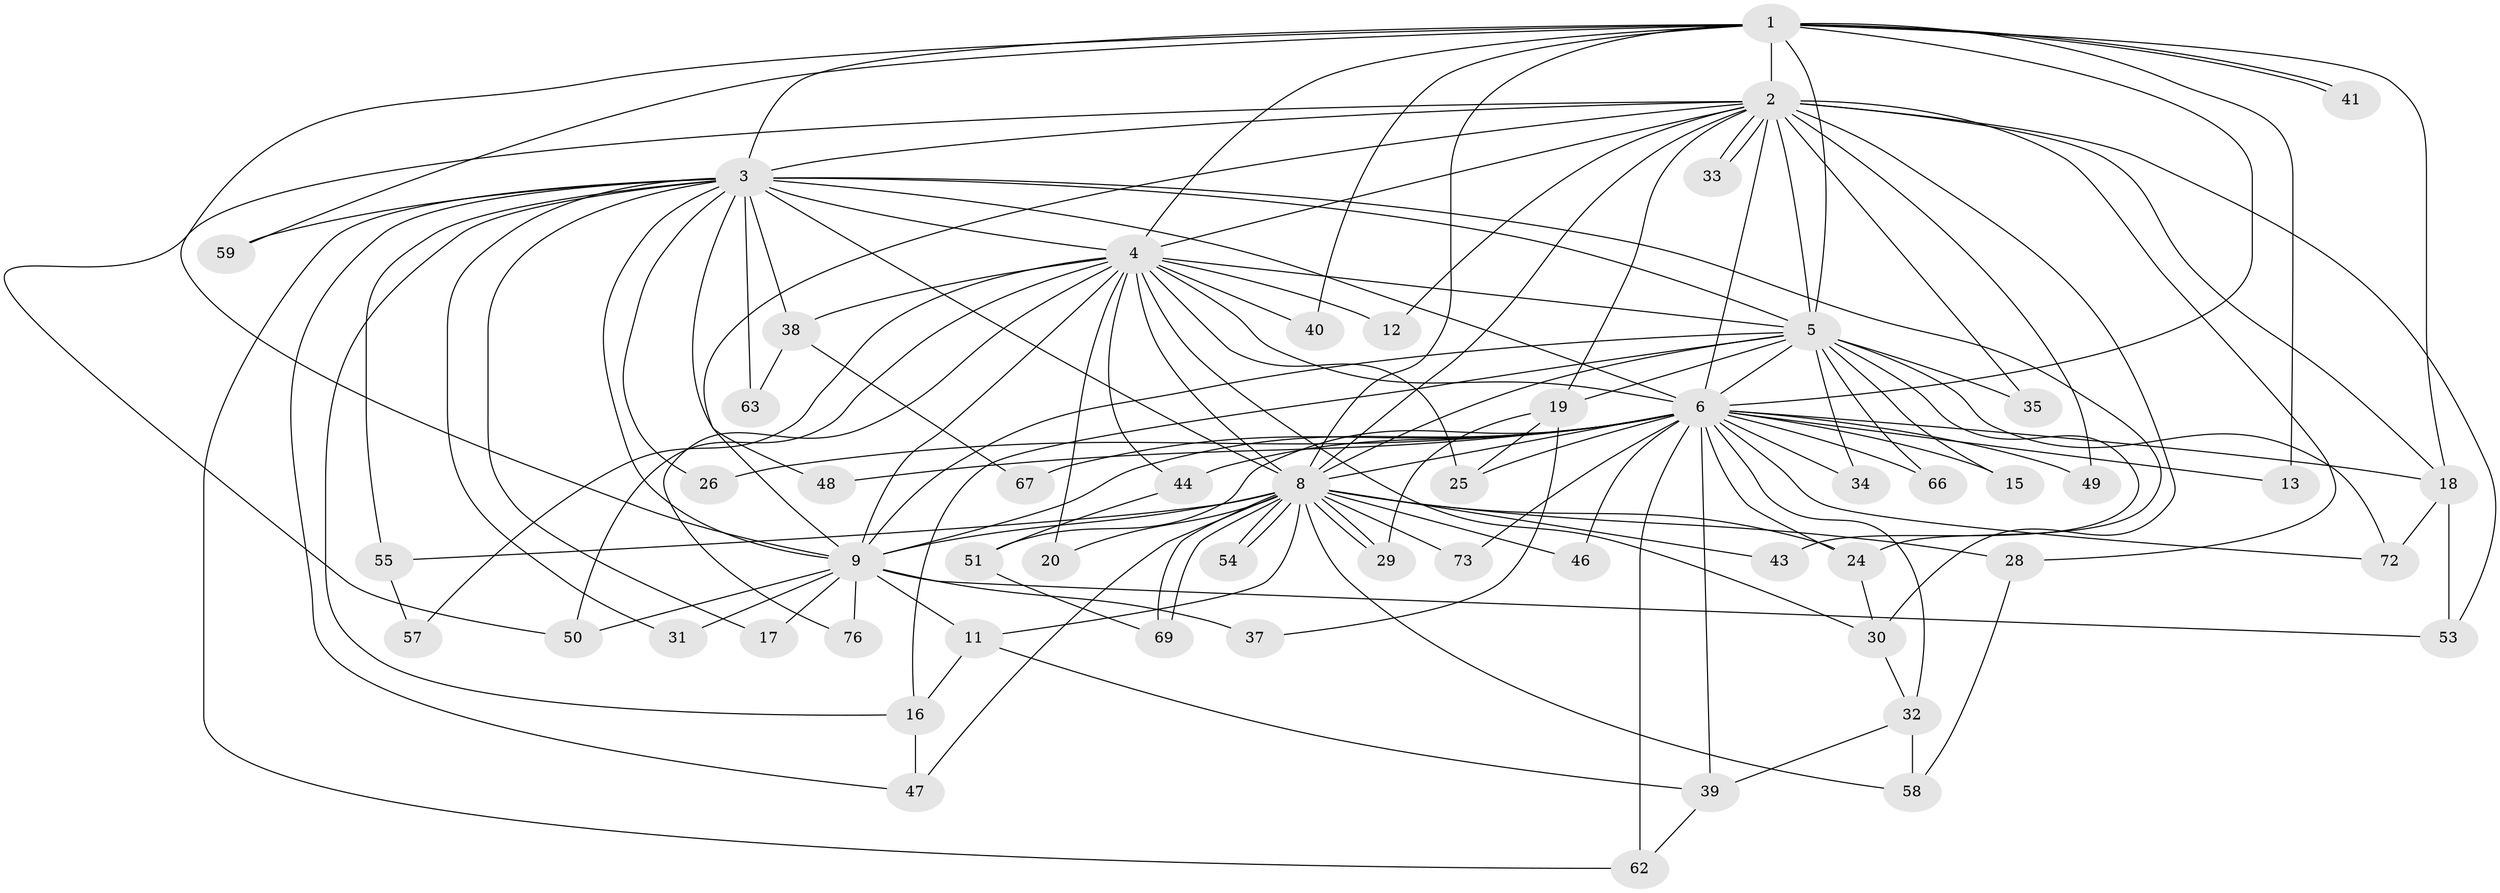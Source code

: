 // original degree distribution, {17: 0.024390243902439025, 22: 0.036585365853658534, 19: 0.024390243902439025, 11: 0.012195121951219513, 26: 0.012195121951219513, 18: 0.012195121951219513, 3: 0.1951219512195122, 2: 0.5487804878048781, 4: 0.0975609756097561, 5: 0.036585365853658534}
// Generated by graph-tools (version 1.1) at 2025/41/03/06/25 10:41:38]
// undirected, 55 vertices, 136 edges
graph export_dot {
graph [start="1"]
  node [color=gray90,style=filled];
  1 [super="+68"];
  2 [super="+64"];
  3 [super="+75"];
  4 [super="+42"];
  5 [super="+7"];
  6 [super="+10"];
  8 [super="+23"];
  9 [super="+52"];
  11 [super="+14"];
  12;
  13 [super="+21"];
  15;
  16 [super="+45"];
  17;
  18 [super="+22"];
  19;
  20;
  24 [super="+71"];
  25 [super="+27"];
  26;
  28;
  29 [super="+65"];
  30;
  31;
  32 [super="+36"];
  33;
  34;
  35 [super="+82"];
  37;
  38;
  39 [super="+61"];
  40;
  41;
  43;
  44;
  46 [super="+78"];
  47 [super="+60"];
  48;
  49;
  50 [super="+56"];
  51 [super="+74"];
  53 [super="+80"];
  54;
  55;
  57;
  58 [super="+79"];
  59;
  62 [super="+81"];
  63;
  66;
  67;
  69 [super="+70"];
  72 [super="+77"];
  73;
  76;
  1 -- 2 [weight=2];
  1 -- 3;
  1 -- 4;
  1 -- 5 [weight=2];
  1 -- 6 [weight=2];
  1 -- 8 [weight=2];
  1 -- 9;
  1 -- 13;
  1 -- 18;
  1 -- 40;
  1 -- 41;
  1 -- 41;
  1 -- 59;
  2 -- 3;
  2 -- 4;
  2 -- 5 [weight=2];
  2 -- 6 [weight=2];
  2 -- 8;
  2 -- 9 [weight=2];
  2 -- 12;
  2 -- 18;
  2 -- 19;
  2 -- 28;
  2 -- 30;
  2 -- 33;
  2 -- 33;
  2 -- 35;
  2 -- 49;
  2 -- 53;
  2 -- 50;
  3 -- 4;
  3 -- 5 [weight=3];
  3 -- 6 [weight=2];
  3 -- 8;
  3 -- 9;
  3 -- 16;
  3 -- 17;
  3 -- 24;
  3 -- 26;
  3 -- 31;
  3 -- 38;
  3 -- 48;
  3 -- 55;
  3 -- 59;
  3 -- 62;
  3 -- 63;
  3 -- 47;
  4 -- 5 [weight=2];
  4 -- 6 [weight=2];
  4 -- 8;
  4 -- 9;
  4 -- 12;
  4 -- 20;
  4 -- 25;
  4 -- 38;
  4 -- 40;
  4 -- 44;
  4 -- 50;
  4 -- 57;
  4 -- 76;
  4 -- 30;
  5 -- 6 [weight=4];
  5 -- 8 [weight=2];
  5 -- 9 [weight=2];
  5 -- 34;
  5 -- 43;
  5 -- 66;
  5 -- 35 [weight=2];
  5 -- 72;
  5 -- 15;
  5 -- 16;
  5 -- 19;
  6 -- 8 [weight=2];
  6 -- 9 [weight=2];
  6 -- 13 [weight=2];
  6 -- 15;
  6 -- 25;
  6 -- 26;
  6 -- 34;
  6 -- 46 [weight=2];
  6 -- 51;
  6 -- 62;
  6 -- 66;
  6 -- 72;
  6 -- 73;
  6 -- 32 [weight=2];
  6 -- 67;
  6 -- 39;
  6 -- 44;
  6 -- 48;
  6 -- 49;
  6 -- 24;
  6 -- 18;
  8 -- 9;
  8 -- 11;
  8 -- 20;
  8 -- 24;
  8 -- 28;
  8 -- 29;
  8 -- 29;
  8 -- 43;
  8 -- 46;
  8 -- 47;
  8 -- 54;
  8 -- 54;
  8 -- 55;
  8 -- 58;
  8 -- 69;
  8 -- 69;
  8 -- 73;
  9 -- 11 [weight=2];
  9 -- 17;
  9 -- 31;
  9 -- 37;
  9 -- 50 [weight=2];
  9 -- 76;
  9 -- 53;
  11 -- 16;
  11 -- 39;
  16 -- 47;
  18 -- 53;
  18 -- 72;
  19 -- 37;
  19 -- 25;
  19 -- 29;
  24 -- 30;
  28 -- 58;
  30 -- 32;
  32 -- 39;
  32 -- 58;
  38 -- 63;
  38 -- 67;
  39 -- 62;
  44 -- 51;
  51 -- 69;
  55 -- 57;
}
